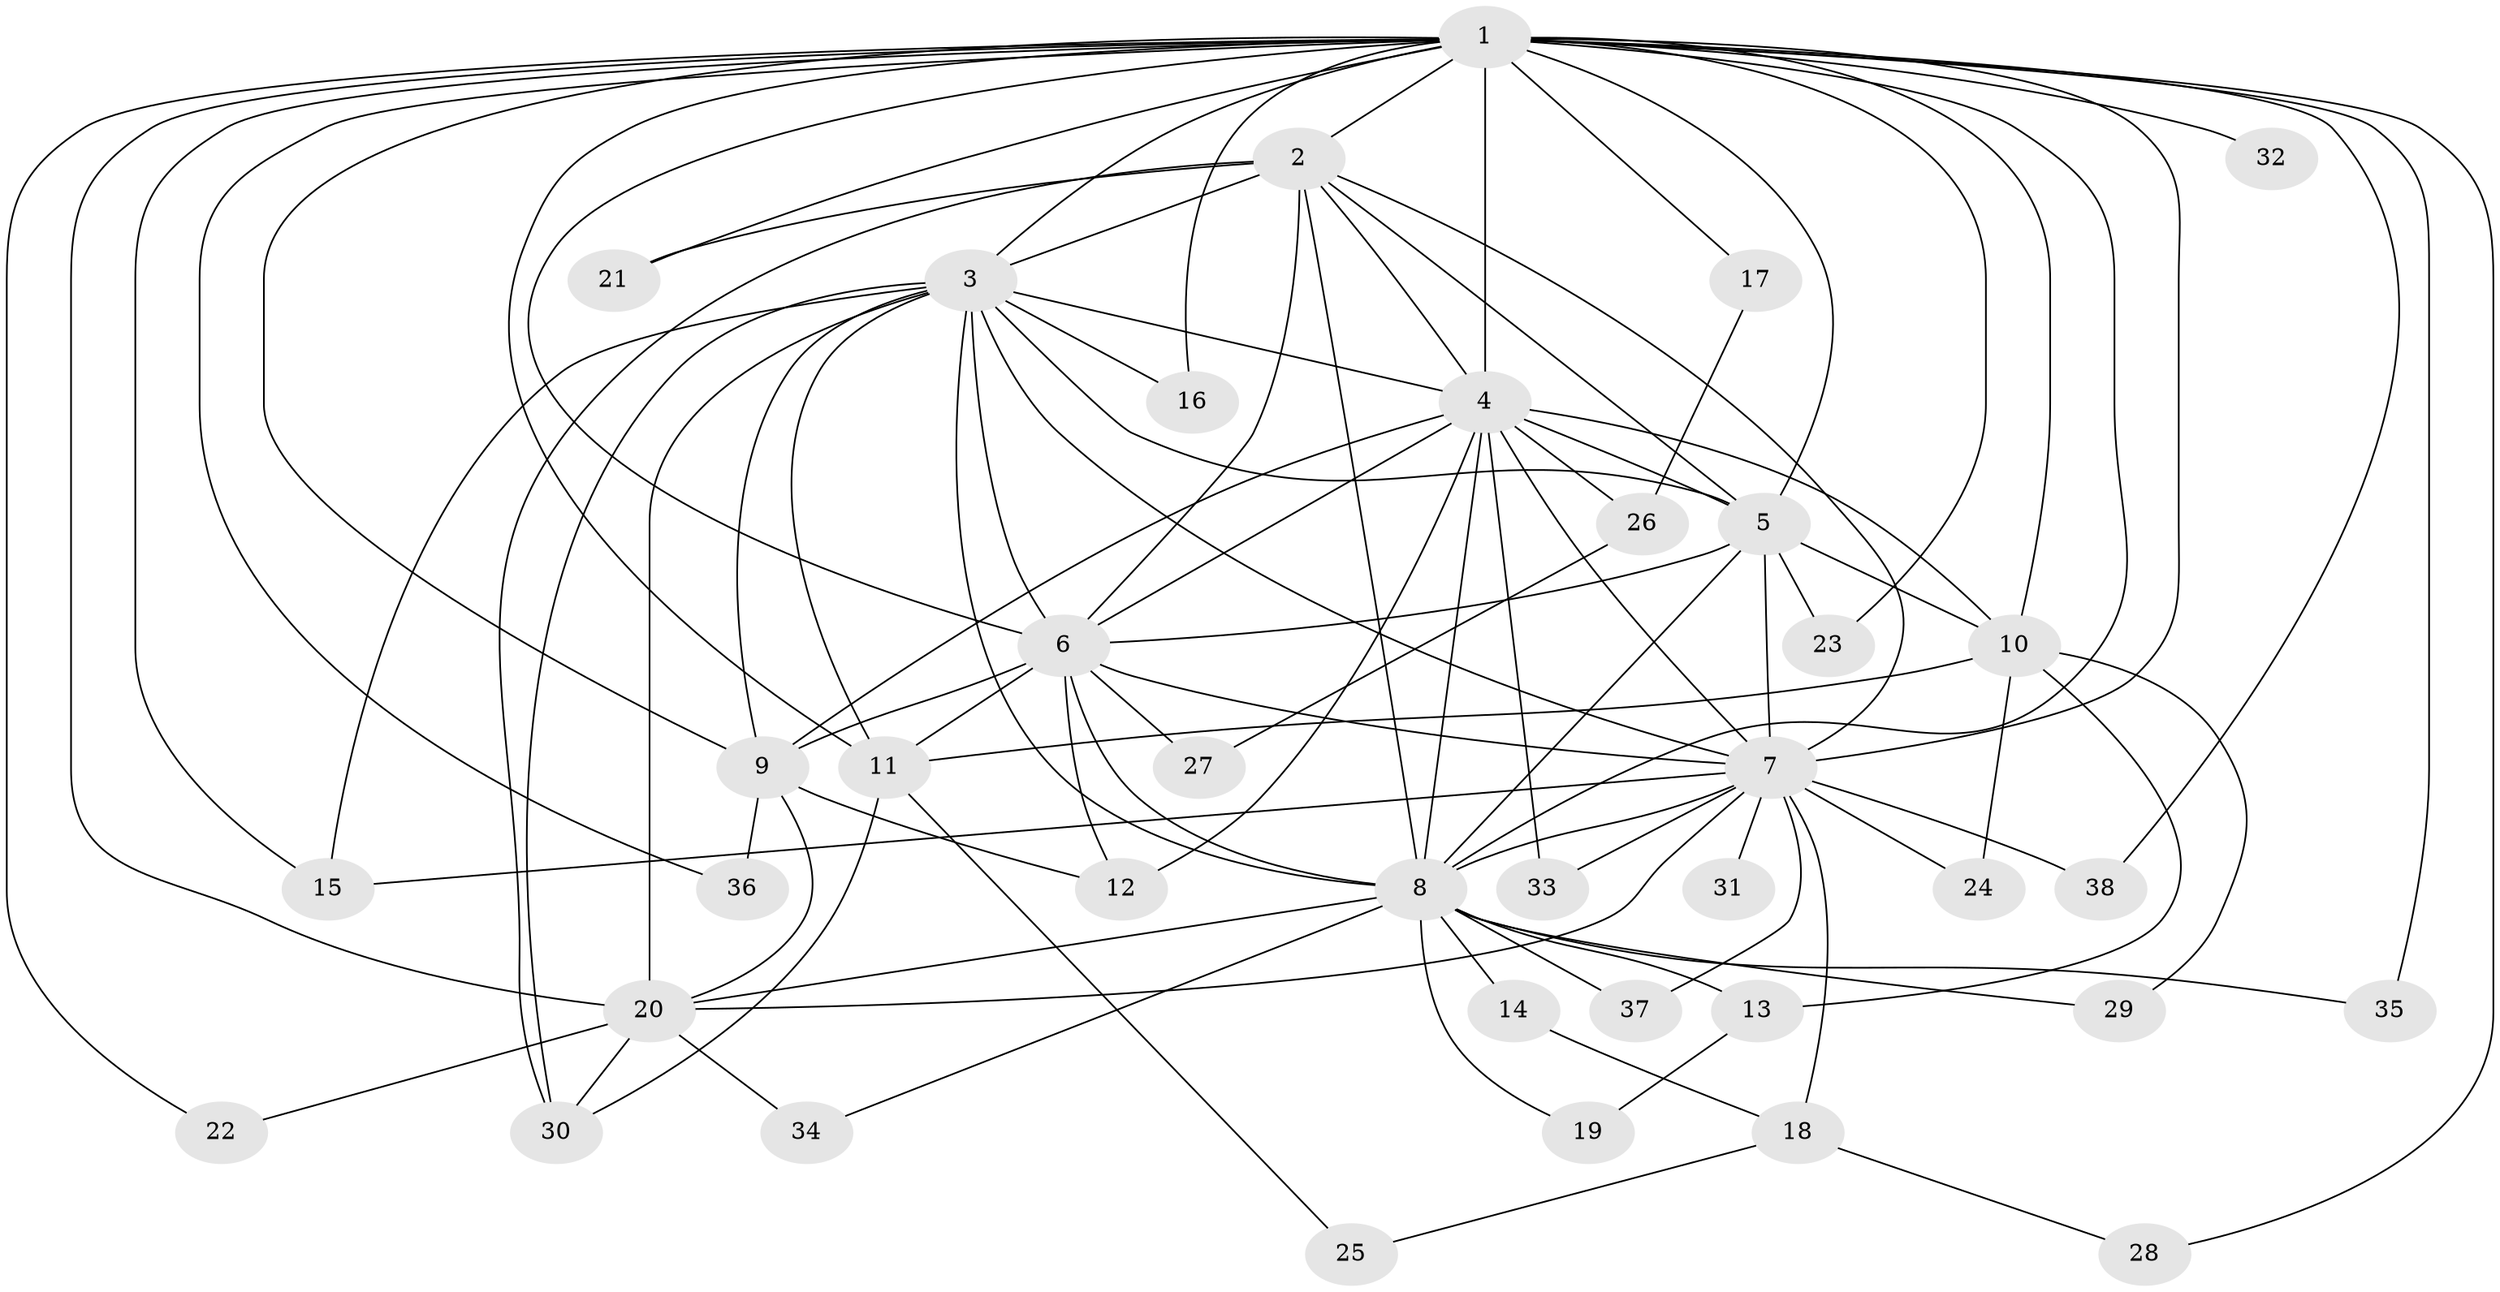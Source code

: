 // original degree distribution, {35: 0.013157894736842105, 14: 0.05263157894736842, 21: 0.039473684210526314, 15: 0.013157894736842105, 19: 0.013157894736842105, 3: 0.2236842105263158, 9: 0.013157894736842105, 2: 0.5789473684210527, 5: 0.02631578947368421, 4: 0.02631578947368421}
// Generated by graph-tools (version 1.1) at 2025/35/03/09/25 02:35:08]
// undirected, 38 vertices, 96 edges
graph export_dot {
graph [start="1"]
  node [color=gray90,style=filled];
  1;
  2;
  3;
  4;
  5;
  6;
  7;
  8;
  9;
  10;
  11;
  12;
  13;
  14;
  15;
  16;
  17;
  18;
  19;
  20;
  21;
  22;
  23;
  24;
  25;
  26;
  27;
  28;
  29;
  30;
  31;
  32;
  33;
  34;
  35;
  36;
  37;
  38;
  1 -- 2 [weight=1.0];
  1 -- 3 [weight=3.0];
  1 -- 4 [weight=2.0];
  1 -- 5 [weight=2.0];
  1 -- 6 [weight=2.0];
  1 -- 7 [weight=2.0];
  1 -- 8 [weight=1.0];
  1 -- 9 [weight=1.0];
  1 -- 10 [weight=2.0];
  1 -- 11 [weight=1.0];
  1 -- 15 [weight=1.0];
  1 -- 16 [weight=2.0];
  1 -- 17 [weight=1.0];
  1 -- 20 [weight=1.0];
  1 -- 21 [weight=1.0];
  1 -- 22 [weight=1.0];
  1 -- 23 [weight=3.0];
  1 -- 28 [weight=1.0];
  1 -- 32 [weight=1.0];
  1 -- 35 [weight=1.0];
  1 -- 36 [weight=1.0];
  1 -- 38 [weight=1.0];
  2 -- 3 [weight=2.0];
  2 -- 4 [weight=2.0];
  2 -- 5 [weight=1.0];
  2 -- 6 [weight=1.0];
  2 -- 7 [weight=2.0];
  2 -- 8 [weight=1.0];
  2 -- 21 [weight=2.0];
  2 -- 30 [weight=2.0];
  3 -- 4 [weight=4.0];
  3 -- 5 [weight=3.0];
  3 -- 6 [weight=2.0];
  3 -- 7 [weight=2.0];
  3 -- 8 [weight=2.0];
  3 -- 9 [weight=1.0];
  3 -- 11 [weight=1.0];
  3 -- 15 [weight=1.0];
  3 -- 16 [weight=1.0];
  3 -- 20 [weight=8.0];
  3 -- 30 [weight=1.0];
  4 -- 5 [weight=8.0];
  4 -- 6 [weight=2.0];
  4 -- 7 [weight=3.0];
  4 -- 8 [weight=3.0];
  4 -- 9 [weight=2.0];
  4 -- 10 [weight=2.0];
  4 -- 12 [weight=1.0];
  4 -- 26 [weight=1.0];
  4 -- 33 [weight=1.0];
  5 -- 6 [weight=1.0];
  5 -- 7 [weight=2.0];
  5 -- 8 [weight=1.0];
  5 -- 10 [weight=2.0];
  5 -- 23 [weight=5.0];
  6 -- 7 [weight=1.0];
  6 -- 8 [weight=1.0];
  6 -- 9 [weight=2.0];
  6 -- 11 [weight=1.0];
  6 -- 12 [weight=1.0];
  6 -- 27 [weight=1.0];
  7 -- 8 [weight=1.0];
  7 -- 15 [weight=1.0];
  7 -- 18 [weight=1.0];
  7 -- 20 [weight=1.0];
  7 -- 24 [weight=1.0];
  7 -- 31 [weight=1.0];
  7 -- 33 [weight=1.0];
  7 -- 37 [weight=1.0];
  7 -- 38 [weight=1.0];
  8 -- 13 [weight=1.0];
  8 -- 14 [weight=1.0];
  8 -- 19 [weight=1.0];
  8 -- 20 [weight=1.0];
  8 -- 29 [weight=1.0];
  8 -- 34 [weight=1.0];
  8 -- 35 [weight=1.0];
  8 -- 37 [weight=1.0];
  9 -- 12 [weight=1.0];
  9 -- 20 [weight=1.0];
  9 -- 36 [weight=1.0];
  10 -- 11 [weight=1.0];
  10 -- 13 [weight=1.0];
  10 -- 24 [weight=1.0];
  10 -- 29 [weight=1.0];
  11 -- 25 [weight=1.0];
  11 -- 30 [weight=1.0];
  13 -- 19 [weight=1.0];
  14 -- 18 [weight=1.0];
  17 -- 26 [weight=1.0];
  18 -- 25 [weight=1.0];
  18 -- 28 [weight=1.0];
  20 -- 22 [weight=1.0];
  20 -- 30 [weight=1.0];
  20 -- 34 [weight=1.0];
  26 -- 27 [weight=1.0];
}
